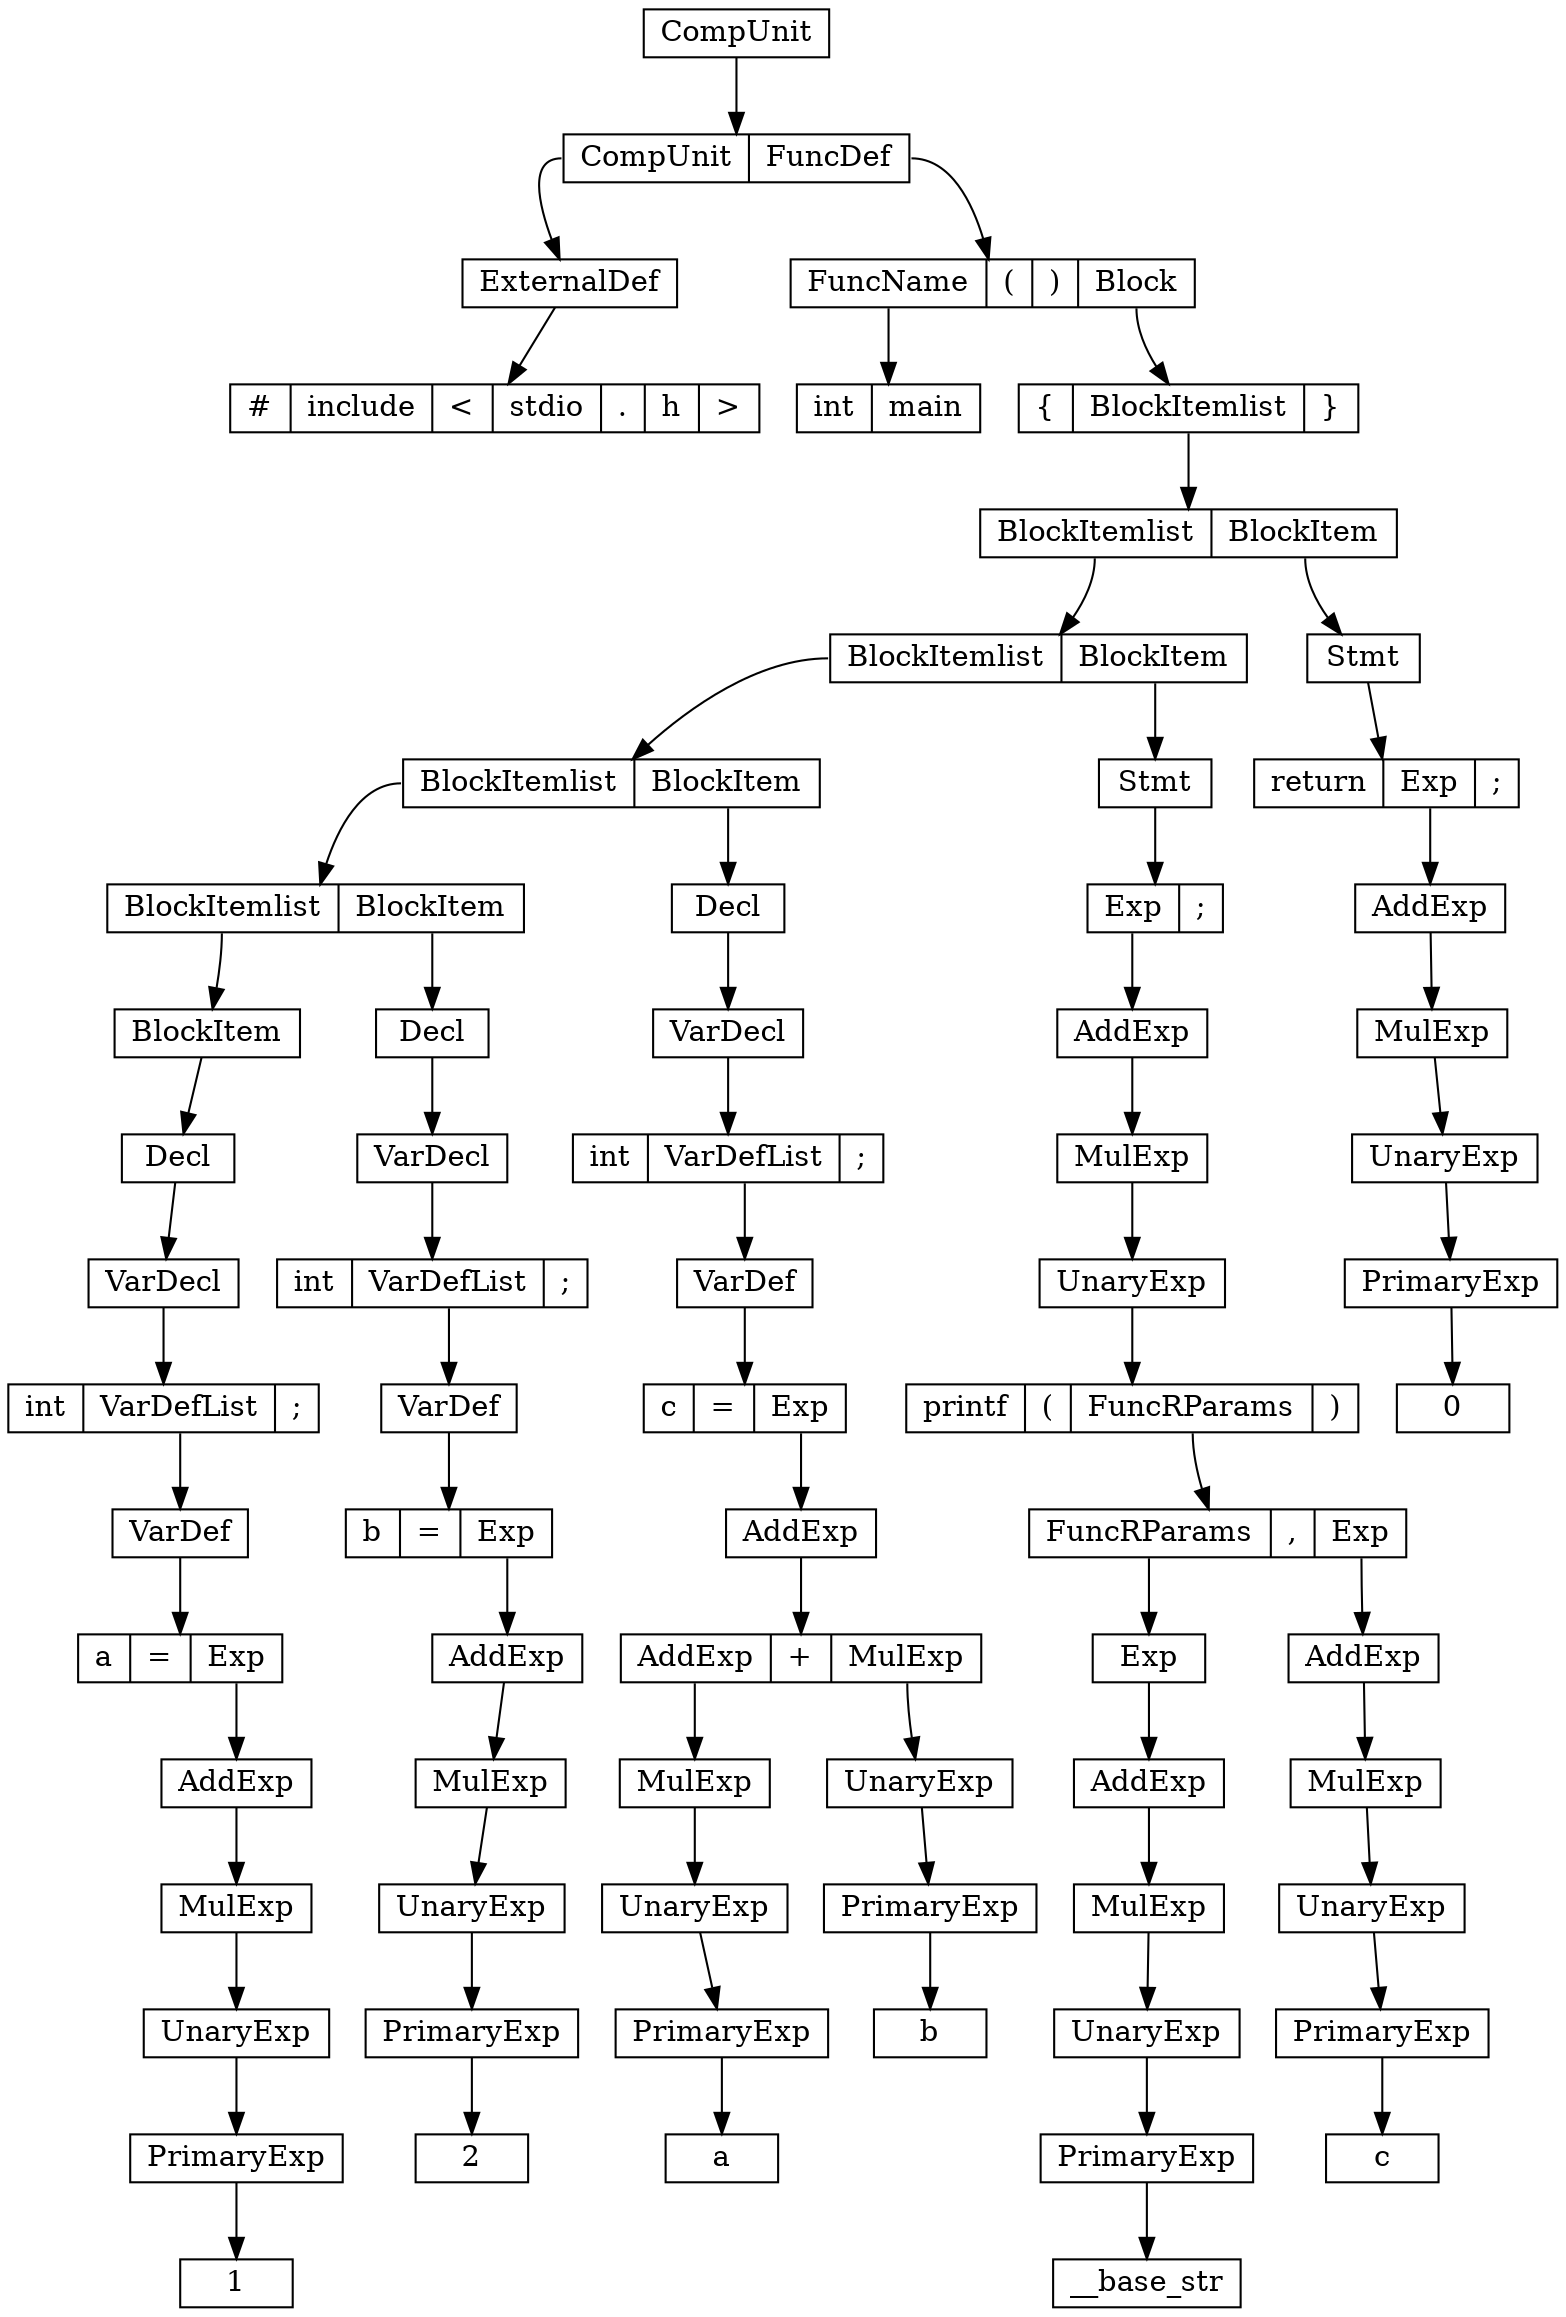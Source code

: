 digraph " "{node [shape = record,height=.1]node0[label="<f0> CompUnit"]node1[label = "<f0> CompUnit|<f1> FuncDef"];
"node0":f0->"node1";
node2[label = "<f0> FuncName|<f1> \(|<f2> \)|<f3> Block"];
"node1":f1->"node2";
node3[label = "<f0> \{|<f1> BlockItemlist|<f2> \}"];
"node2":f3->"node3";
node5[label = "<f0> BlockItemlist|<f1> BlockItem"];
"node3":f1->"node5";
node6[label = "<f0> Stmt"];
"node5":f1->"node6";
node7[label = "<f0> return|<f1> Exp|<f2> \;"];
"node6":f0->"node7";
node9[label = "<f0> AddExp"];
"node7":f1->"node9";
node10[label = "<f0> MulExp"];
"node9":f0->"node10";
node11[label = "<f0> UnaryExp"];
"node10":f0->"node11";
node12[label = "<f0> PrimaryExp"];
"node11":f0->"node12";
node13[label = "<f0> 0"];
"node12":f0->"node13";
node16[label = "<f0> BlockItemlist|<f1> BlockItem"];
"node5":f0->"node16";
node17[label = "<f0> Stmt"];
"node16":f1->"node17";
node18[label = "<f0> Exp|<f1> \;"];
"node17":f0->"node18";
node20[label = "<f0> AddExp"];
"node18":f0->"node20";
node21[label = "<f0> MulExp"];
"node20":f0->"node21";
node22[label = "<f0> UnaryExp"];
"node21":f0->"node22";
node23[label = "<f0> printf|<f1> \(|<f2> FuncRParams|<f3> \)"];
"node22":f0->"node23";
node25[label = "<f0> FuncRParams|<f1> \,|<f2> Exp"];
"node23":f2->"node25";
node26[label = "<f0> AddExp"];
"node25":f2->"node26";
node27[label = "<f0> MulExp"];
"node26":f0->"node27";
node28[label = "<f0> UnaryExp"];
"node27":f0->"node28";
node29[label = "<f0> PrimaryExp"];
"node28":f0->"node29";
node30[label = "<f0> c"];
"node29":f0->"node30";
node33[label = "<f0> Exp"];
"node25":f0->"node33";
node34[label = "<f0> AddExp"];
"node33":f0->"node34";
node35[label = "<f0> MulExp"];
"node34":f0->"node35";
node36[label = "<f0> UnaryExp"];
"node35":f0->"node36";
node37[label = "<f0> PrimaryExp"];
"node36":f0->"node37";
node38[label = "<f0> __base_str"];
"node37":f0->"node38";
node42[label = "<f0> BlockItemlist|<f1> BlockItem"];
"node16":f0->"node42";
node43[label = "<f0> Decl"];
"node42":f1->"node43";
node44[label = "<f0> VarDecl"];
"node43":f0->"node44";
node45[label = "<f0> int|<f1> VarDefList|<f2> \;"];
"node44":f0->"node45";
node47[label = "<f0> VarDef"];
"node45":f1->"node47";
node48[label = "<f0> c|<f1> \=|<f2> Exp"];
"node47":f0->"node48";
node49[label = "<f0> AddExp"];
"node48":f2->"node49";
node50[label = "<f0> AddExp|<f1> +|<f2> MulExp"];
"node49":f0->"node50";
node51[label = "<f0> UnaryExp"];
"node50":f2->"node51";
node52[label = "<f0> PrimaryExp"];
"node51":f0->"node52";
node53[label = "<f0> b"];
"node52":f0->"node53";
node56[label = "<f0> MulExp"];
"node50":f0->"node56";
node57[label = "<f0> UnaryExp"];
"node56":f0->"node57";
node58[label = "<f0> PrimaryExp"];
"node57":f0->"node58";
node59[label = "<f0> a"];
"node58":f0->"node59";
node64[label = "<f0> BlockItemlist|<f1> BlockItem"];
"node42":f0->"node64";
node65[label = "<f0> Decl"];
"node64":f1->"node65";
node66[label = "<f0> VarDecl"];
"node65":f0->"node66";
node67[label = "<f0> int|<f1> VarDefList|<f2> \;"];
"node66":f0->"node67";
node69[label = "<f0> VarDef"];
"node67":f1->"node69";
node70[label = "<f0> b|<f1> \=|<f2> Exp"];
"node69":f0->"node70";
node71[label = "<f0> AddExp"];
"node70":f2->"node71";
node72[label = "<f0> MulExp"];
"node71":f0->"node72";
node73[label = "<f0> UnaryExp"];
"node72":f0->"node73";
node74[label = "<f0> PrimaryExp"];
"node73":f0->"node74";
node75[label = "<f0> 2"];
"node74":f0->"node75";
node80[label = "<f0> BlockItem"];
"node64":f0->"node80";
node81[label = "<f0> Decl"];
"node80":f0->"node81";
node82[label = "<f0> VarDecl"];
"node81":f0->"node82";
node83[label = "<f0> int|<f1> VarDefList|<f2> \;"];
"node82":f0->"node83";
node85[label = "<f0> VarDef"];
"node83":f1->"node85";
node86[label = "<f0> a|<f1> \=|<f2> Exp"];
"node85":f0->"node86";
node87[label = "<f0> AddExp"];
"node86":f2->"node87";
node88[label = "<f0> MulExp"];
"node87":f0->"node88";
node89[label = "<f0> UnaryExp"];
"node88":f0->"node89";
node90[label = "<f0> PrimaryExp"];
"node89":f0->"node90";
node91[label = "<f0> 1"];
"node90":f0->"node91";
node99[label = "<f0> int|<f1> main"];
"node2":f0->"node99";
node102[label = "<f0> ExternalDef"];
"node1":f0->"node102";
node103[label = "<f0> #|<f1> include|<f2> \<|<f3> stdio|<f4> .|<f5> h|<f6> \>"];
"node102":f0->"node103";
}